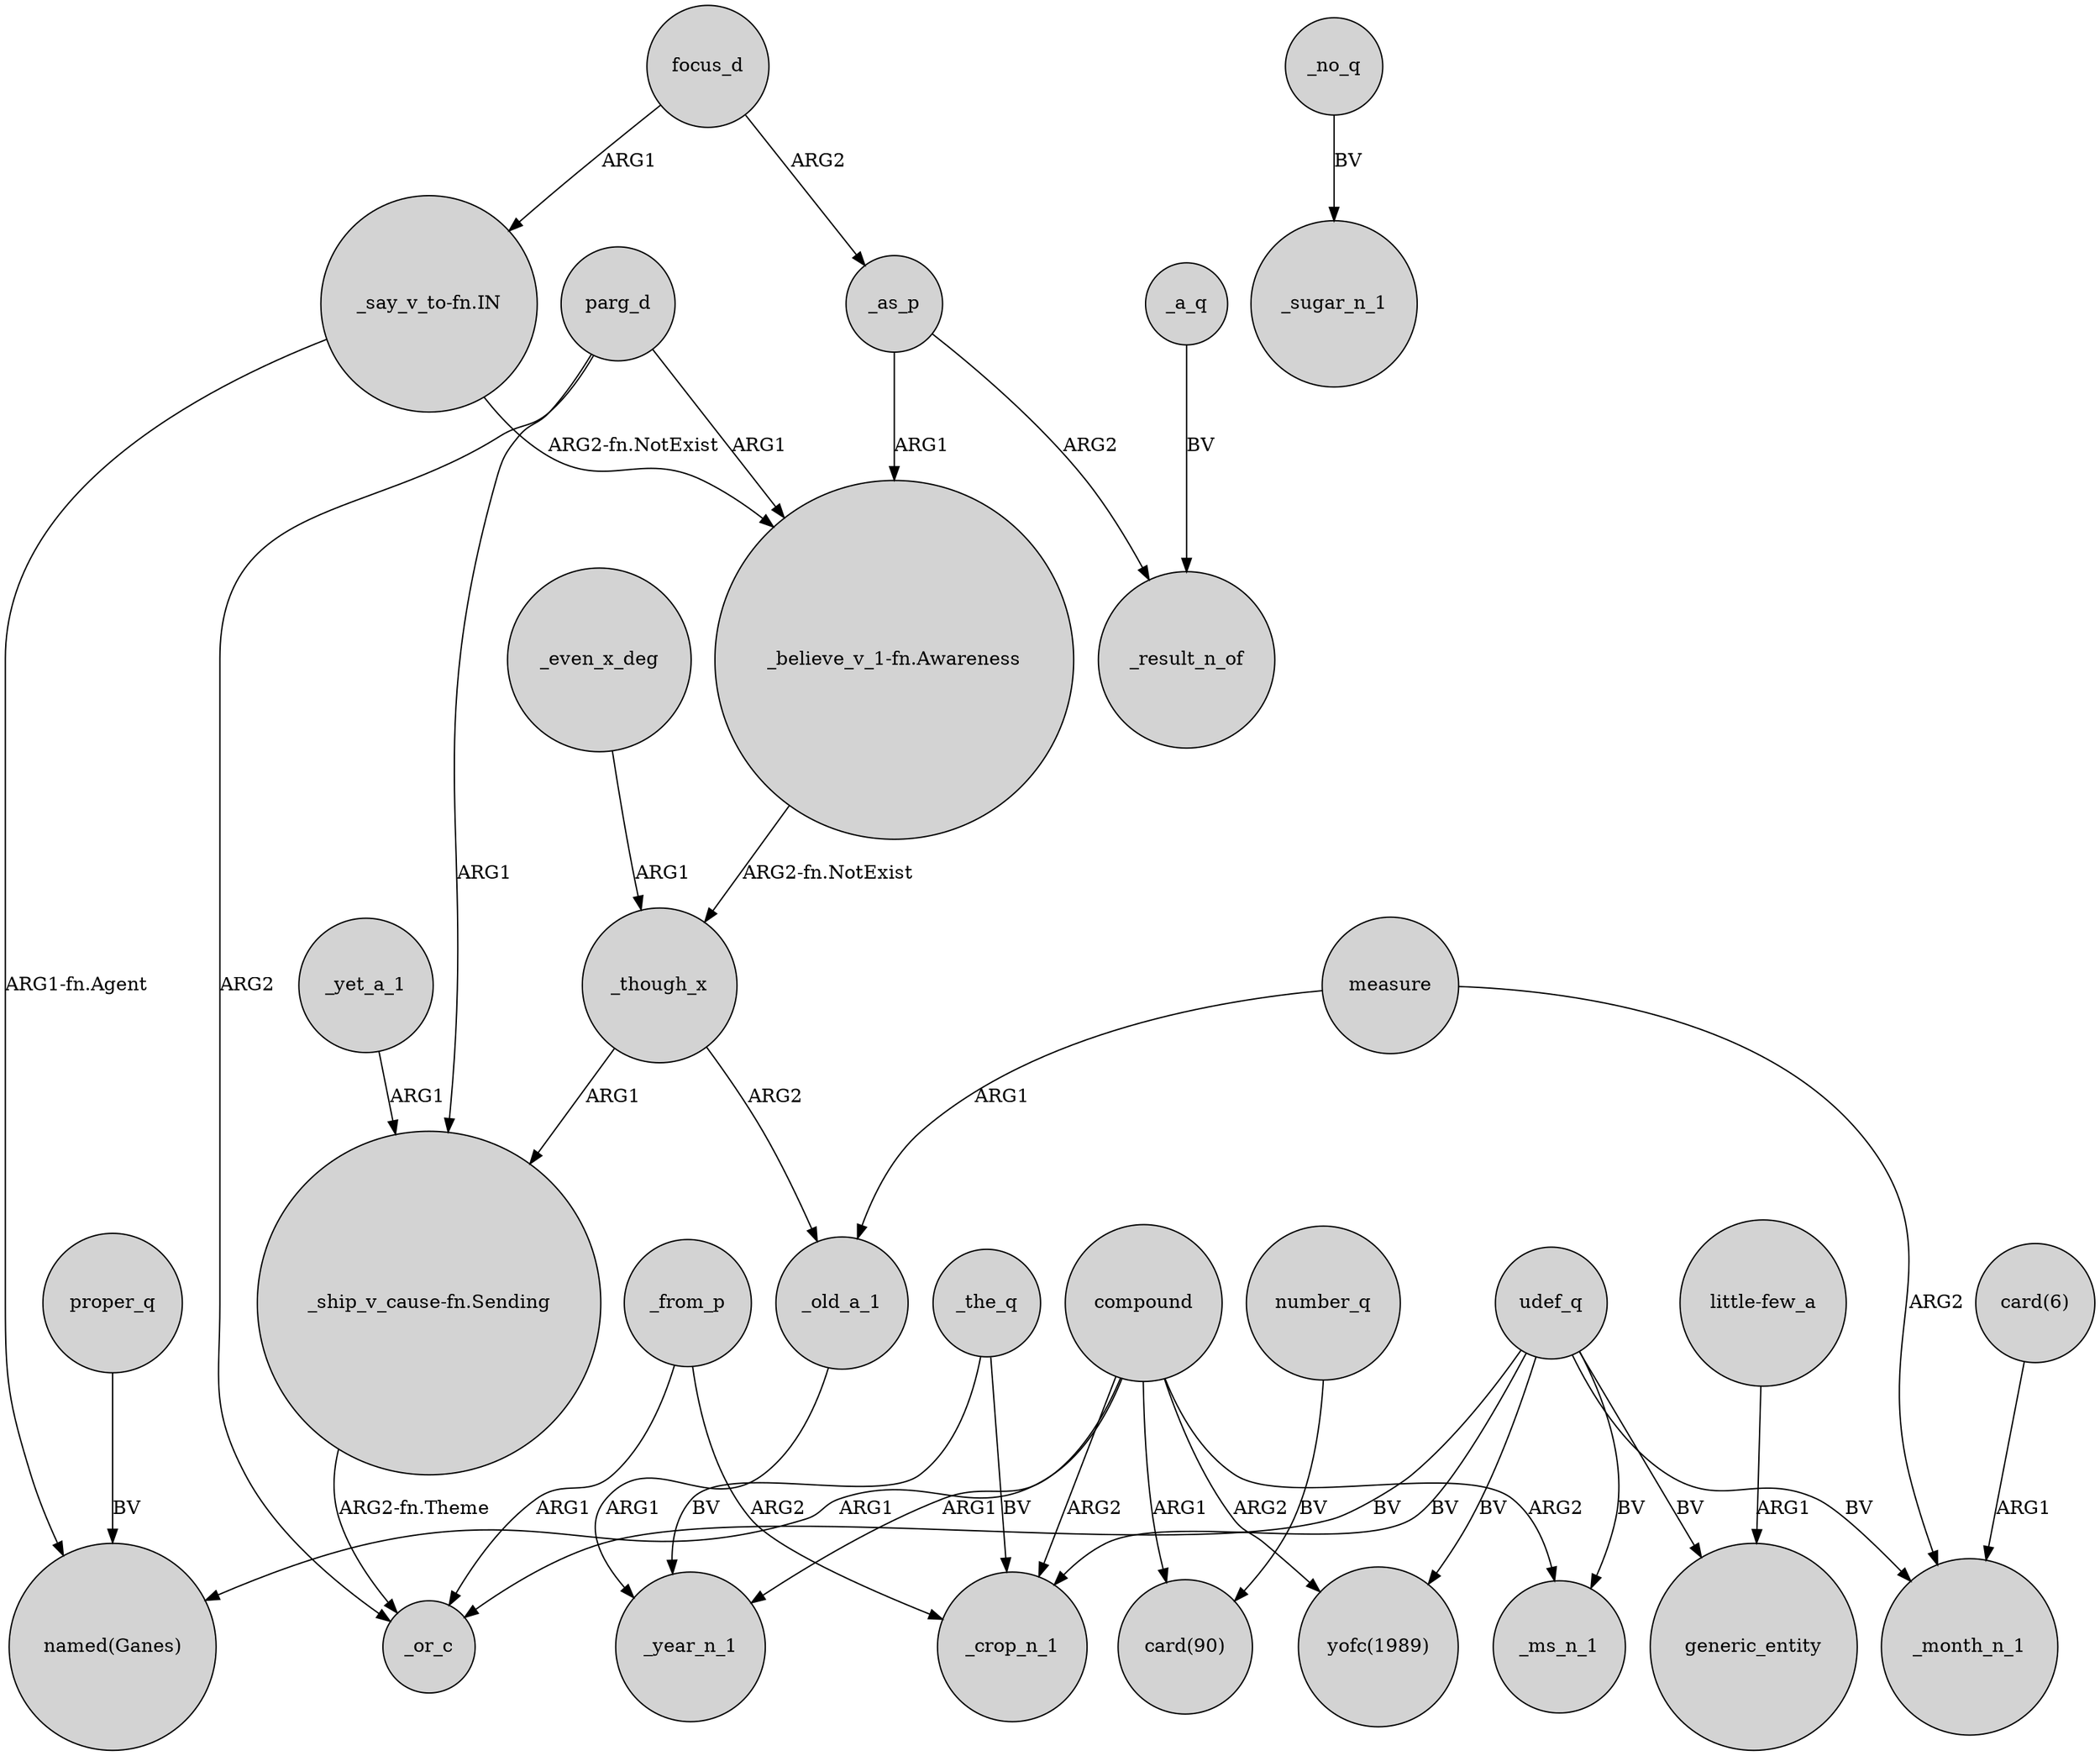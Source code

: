 digraph {
	node [shape=circle style=filled]
	compound -> "named(Ganes)" [label=ARG1]
	_the_q -> _crop_n_1 [label=BV]
	udef_q -> generic_entity [label=BV]
	compound -> _crop_n_1 [label=ARG2]
	focus_d -> _as_p [label=ARG2]
	_even_x_deg -> _though_x [label=ARG1]
	_a_q -> _result_n_of [label=BV]
	parg_d -> "_believe_v_1-fn.Awareness" [label=ARG1]
	"_say_v_to-fn.IN" -> "named(Ganes)" [label="ARG1-fn.Agent"]
	udef_q -> _or_c [label=BV]
	number_q -> "card(90)" [label=BV]
	udef_q -> _month_n_1 [label=BV]
	compound -> _ms_n_1 [label=ARG2]
	_yet_a_1 -> "_ship_v_cause-fn.Sending" [label=ARG1]
	"_believe_v_1-fn.Awareness" -> _though_x [label="ARG2-fn.NotExist"]
	parg_d -> _or_c [label=ARG2]
	parg_d -> "_ship_v_cause-fn.Sending" [label=ARG1]
	measure -> _old_a_1 [label=ARG1]
	"_say_v_to-fn.IN" -> "_believe_v_1-fn.Awareness" [label="ARG2-fn.NotExist"]
	_as_p -> _result_n_of [label=ARG2]
	udef_q -> _ms_n_1 [label=BV]
	_from_p -> _or_c [label=ARG1]
	_as_p -> "_believe_v_1-fn.Awareness" [label=ARG1]
	_from_p -> _crop_n_1 [label=ARG2]
	_though_x -> "_ship_v_cause-fn.Sending" [label=ARG1]
	udef_q -> "yofc(1989)" [label=BV]
	_though_x -> _old_a_1 [label=ARG2]
	proper_q -> "named(Ganes)" [label=BV]
	_old_a_1 -> _year_n_1 [label=ARG1]
	_the_q -> _year_n_1 [label=BV]
	"_ship_v_cause-fn.Sending" -> _or_c [label="ARG2-fn.Theme"]
	udef_q -> _crop_n_1 [label=BV]
	"card(6)" -> _month_n_1 [label=ARG1]
	compound -> "card(90)" [label=ARG1]
	compound -> "yofc(1989)" [label=ARG2]
	_no_q -> _sugar_n_1 [label=BV]
	compound -> _year_n_1 [label=ARG1]
	measure -> _month_n_1 [label=ARG2]
	focus_d -> "_say_v_to-fn.IN" [label=ARG1]
	"little-few_a" -> generic_entity [label=ARG1]
}
